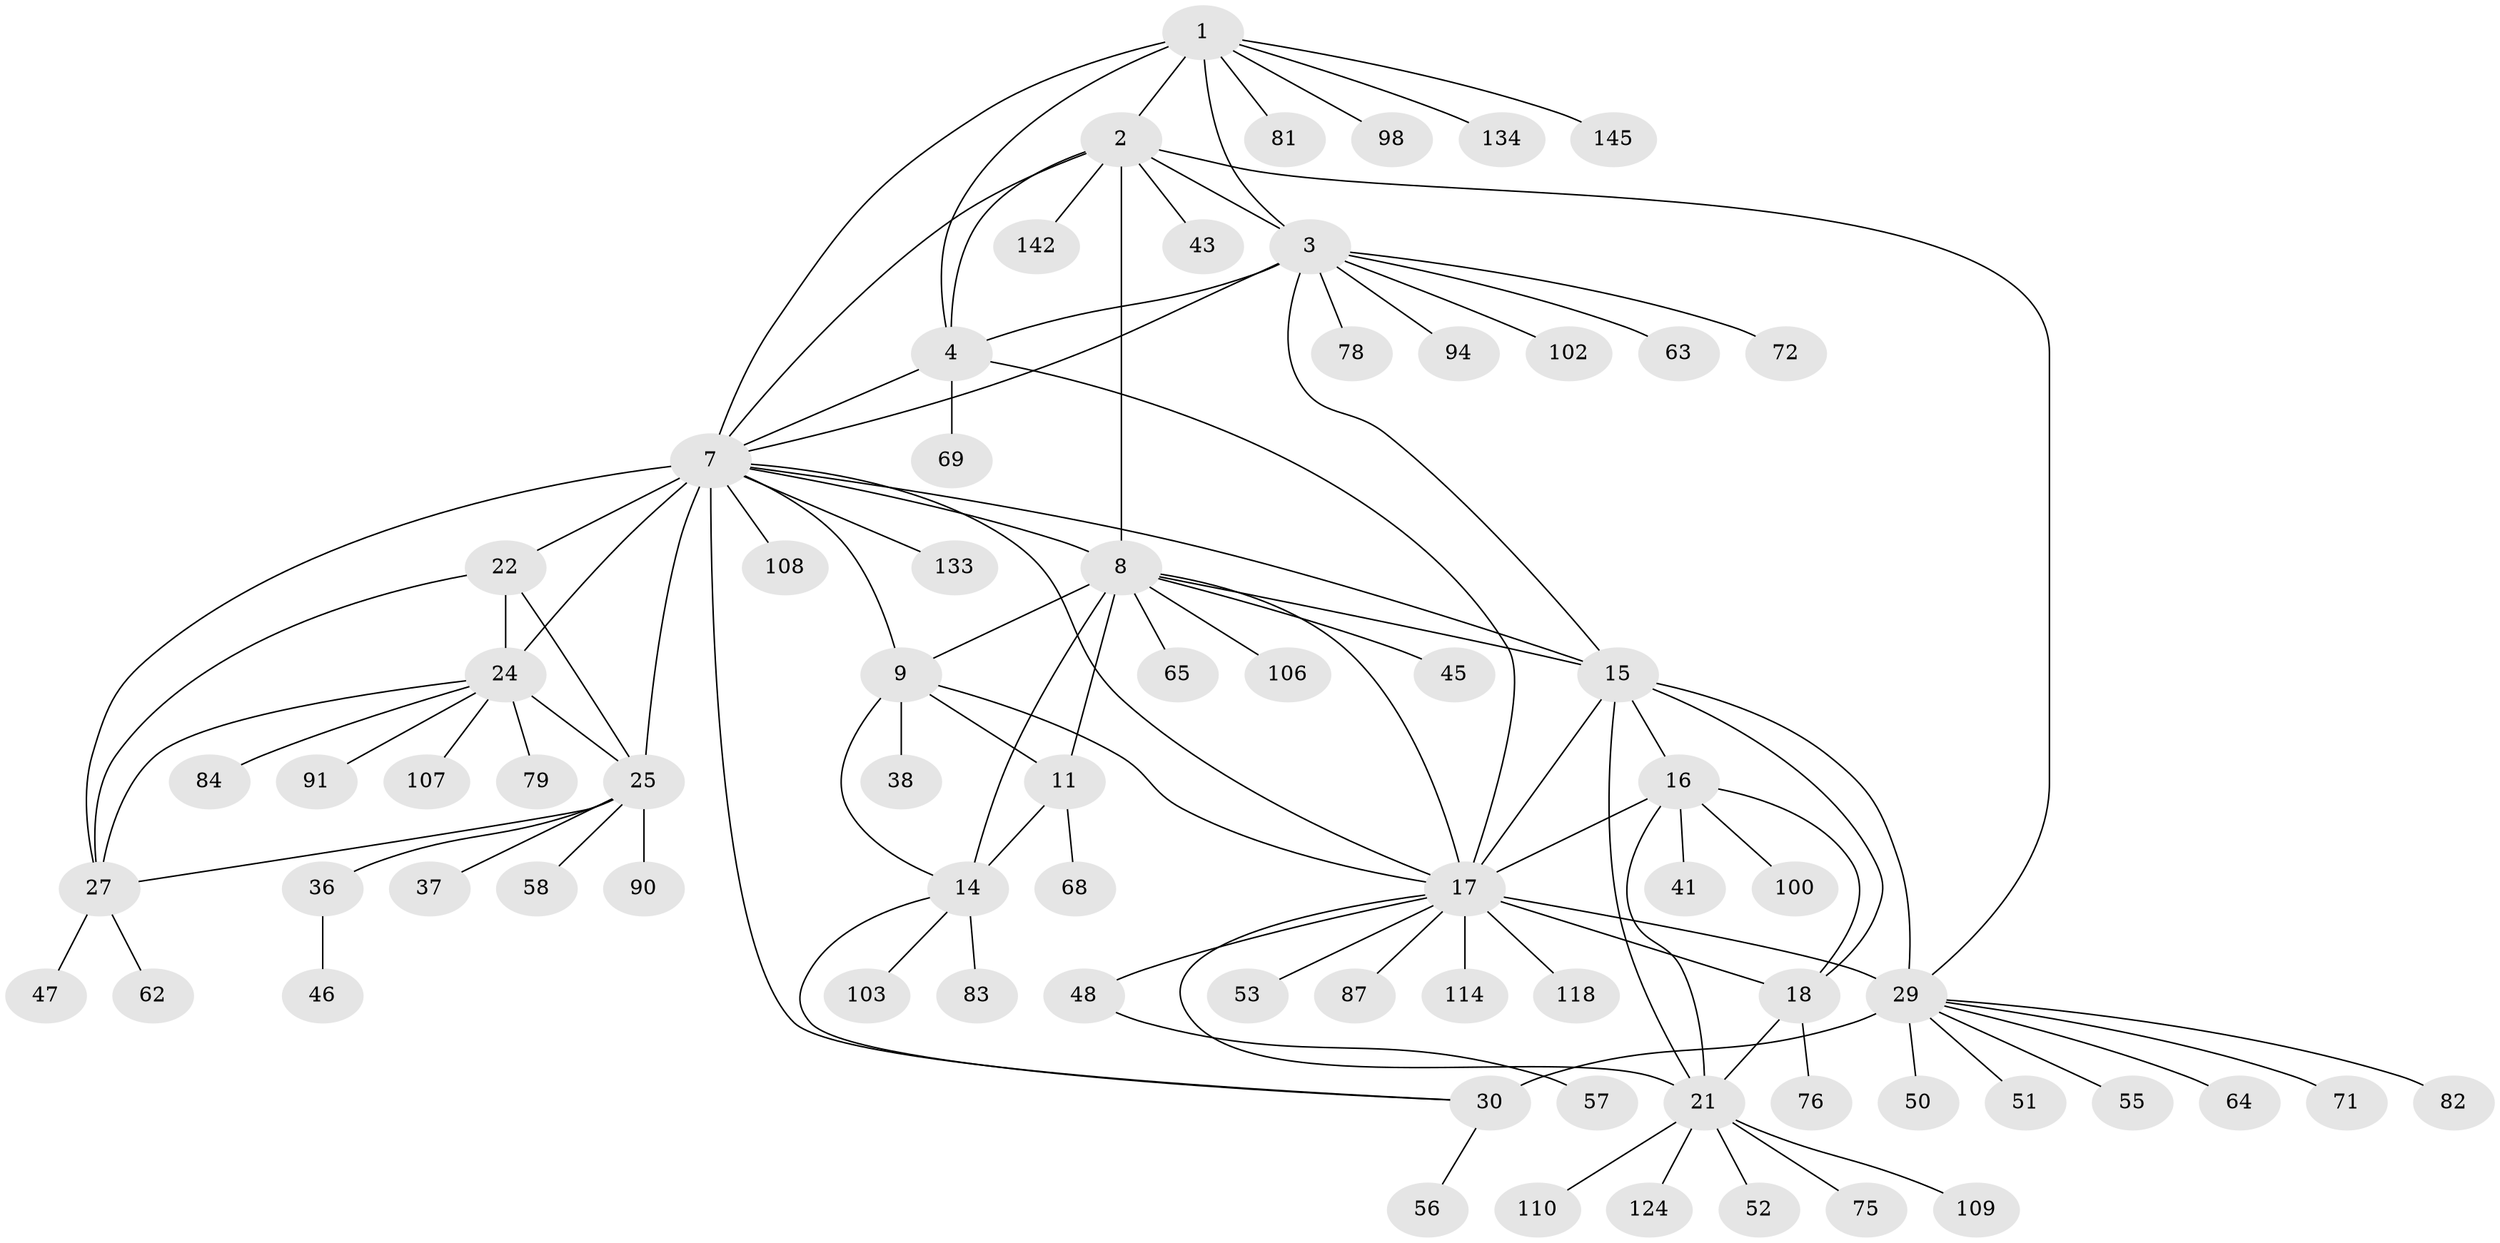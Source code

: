 // original degree distribution, {10: 0.08904109589041095, 11: 0.0273972602739726, 9: 0.03424657534246575, 7: 0.03424657534246575, 12: 0.00684931506849315, 6: 0.00684931506849315, 8: 0.03424657534246575, 14: 0.00684931506849315, 3: 0.03424657534246575, 1: 0.6027397260273972, 4: 0.00684931506849315, 2: 0.1095890410958904, 5: 0.00684931506849315}
// Generated by graph-tools (version 1.1) at 2025/15/03/09/25 04:15:51]
// undirected, 73 vertices, 105 edges
graph export_dot {
graph [start="1"]
  node [color=gray90,style=filled];
  1;
  2;
  3 [super="+6+61"];
  4 [super="+67+66+5"];
  7 [super="+23+131+95+74"];
  8 [super="+10+12+116+105"];
  9 [super="+13"];
  11;
  14;
  15 [super="+39"];
  16;
  17 [super="+19"];
  18 [super="+20+138+141+77"];
  21;
  22 [super="+49+127+104+135"];
  24;
  25 [super="+26"];
  27 [super="+85+117"];
  29 [super="+99+32+40"];
  30 [super="+54+132+31"];
  36 [super="+111"];
  37;
  38;
  41;
  43;
  45;
  46;
  47;
  48;
  50;
  51;
  52;
  53;
  55;
  56;
  57;
  58;
  62 [super="+139"];
  63;
  64;
  65;
  68;
  69;
  71;
  72;
  75;
  76;
  78;
  79 [super="+89"];
  81;
  82;
  83;
  84;
  87;
  90;
  91;
  94 [super="+96"];
  98;
  100 [super="+128"];
  102;
  103;
  106;
  107;
  108;
  109;
  110;
  114;
  118;
  124;
  133;
  134;
  142;
  145;
  1 -- 2;
  1 -- 3 [weight=2];
  1 -- 4 [weight=2];
  1 -- 7;
  1 -- 81;
  1 -- 98;
  1 -- 134;
  1 -- 145;
  2 -- 3 [weight=2];
  2 -- 4 [weight=2];
  2 -- 7;
  2 -- 43;
  2 -- 142;
  2 -- 8 [weight=2];
  2 -- 29;
  3 -- 4 [weight=4];
  3 -- 7 [weight=2];
  3 -- 94;
  3 -- 102;
  3 -- 72;
  3 -- 78;
  3 -- 63;
  3 -- 15;
  4 -- 7 [weight=2];
  4 -- 69;
  4 -- 17;
  7 -- 133;
  7 -- 9;
  7 -- 108;
  7 -- 15;
  7 -- 22 [weight=2];
  7 -- 24 [weight=2];
  7 -- 25 [weight=5];
  7 -- 27 [weight=2];
  7 -- 30;
  7 -- 8;
  7 -- 17;
  8 -- 9 [weight=6];
  8 -- 11 [weight=3];
  8 -- 14 [weight=3];
  8 -- 45;
  8 -- 65;
  8 -- 106;
  8 -- 15;
  8 -- 17;
  9 -- 11 [weight=2];
  9 -- 14 [weight=2];
  9 -- 38;
  9 -- 17;
  11 -- 14;
  11 -- 68;
  14 -- 30;
  14 -- 83;
  14 -- 103;
  15 -- 16;
  15 -- 17 [weight=2];
  15 -- 18 [weight=2];
  15 -- 21;
  15 -- 29 [weight=2];
  16 -- 17 [weight=2];
  16 -- 18 [weight=2];
  16 -- 21;
  16 -- 41;
  16 -- 100;
  17 -- 18 [weight=4];
  17 -- 21 [weight=2];
  17 -- 29;
  17 -- 114;
  17 -- 48;
  17 -- 53;
  17 -- 87;
  17 -- 118;
  18 -- 21 [weight=2];
  18 -- 76;
  21 -- 52;
  21 -- 75;
  21 -- 109;
  21 -- 110;
  21 -- 124;
  22 -- 24;
  22 -- 25 [weight=2];
  22 -- 27;
  24 -- 25 [weight=2];
  24 -- 27;
  24 -- 79;
  24 -- 84;
  24 -- 91;
  24 -- 107;
  25 -- 27 [weight=2];
  25 -- 36;
  25 -- 58;
  25 -- 90;
  25 -- 37;
  27 -- 47;
  27 -- 62;
  29 -- 30 [weight=10];
  29 -- 51;
  29 -- 64;
  29 -- 71;
  29 -- 82;
  29 -- 50;
  29 -- 55;
  30 -- 56;
  36 -- 46;
  48 -- 57;
}
